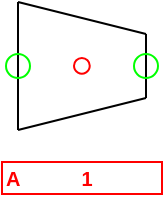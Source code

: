 <mxfile compressed="false" version="20.3.0" type="device">
  <diagram name="PE001A" id="zMS8EVR9pCceocfbsIl8">
    <mxGraphModel dx="782" dy="531" grid="1" gridSize="2" guides="1" tooltips="1" connect="1" arrows="1" fold="1" page="1" pageScale="1" pageWidth="1169" pageHeight="827" math="0" shadow="0">
      <root>
        <mxCell id="b17cYRabdl2ee6YxQxif-0" />
        <mxCell id="b17cYRabdl2ee6YxQxif-131" value="Label" style="" parent="b17cYRabdl2ee6YxQxif-0" />
        <object label="&lt;b&gt;%LabelIndex%&amp;nbsp; &amp;nbsp; &amp;nbsp; &amp;nbsp; &amp;nbsp; &amp;nbsp;%LabelLines%&lt;/b&gt;" placeholders="1" LabelLines="1" LabelIndex="A" id="b17cYRabdl2ee6YxQxif-132">
          <mxCell style="rounded=0;whiteSpace=wrap;html=1;fillColor=none;strokeColor=#FF0000;fontColor=#FF0000;fontSize=10;align=left;noLabel=0;" parent="b17cYRabdl2ee6YxQxif-131" vertex="1">
            <mxGeometry x="328" y="256" width="80" height="16" as="geometry" />
          </mxCell>
        </object>
        <object label="Symbol" Width="4" Height="4" UoM="mm" id="b17cYRabdl2ee6YxQxif-135">
          <mxCell style="locked=1;" parent="b17cYRabdl2ee6YxQxif-0" />
        </object>
        <mxCell id="zvCvbpzx3JxP-t3c3I3o-1" value="" style="endArrow=none;html=1;rounded=0;" parent="b17cYRabdl2ee6YxQxif-135" edge="1">
          <mxGeometry width="50" height="50" relative="1" as="geometry">
            <mxPoint x="400" y="224" as="sourcePoint" />
            <mxPoint x="400" y="192" as="targetPoint" />
          </mxGeometry>
        </mxCell>
        <mxCell id="zvCvbpzx3JxP-t3c3I3o-2" value="" style="endArrow=none;html=1;rounded=0;" parent="b17cYRabdl2ee6YxQxif-135" edge="1">
          <mxGeometry width="50" height="50" relative="1" as="geometry">
            <mxPoint x="336" y="240" as="sourcePoint" />
            <mxPoint x="336" y="176" as="targetPoint" />
          </mxGeometry>
        </mxCell>
        <mxCell id="zvCvbpzx3JxP-t3c3I3o-3" value="" style="endArrow=none;html=1;rounded=0;" parent="b17cYRabdl2ee6YxQxif-135" edge="1">
          <mxGeometry width="50" height="50" relative="1" as="geometry">
            <mxPoint x="400" y="192" as="sourcePoint" />
            <mxPoint x="336" y="176" as="targetPoint" />
          </mxGeometry>
        </mxCell>
        <mxCell id="zvCvbpzx3JxP-t3c3I3o-4" value="" style="endArrow=none;html=1;rounded=0;" parent="b17cYRabdl2ee6YxQxif-135" edge="1">
          <mxGeometry width="50" height="50" relative="1" as="geometry">
            <mxPoint x="400" y="224" as="sourcePoint" />
            <mxPoint x="336" y="240" as="targetPoint" />
          </mxGeometry>
        </mxCell>
        <mxCell id="b17cYRabdl2ee6YxQxif-124" value="Connection" style="" parent="b17cYRabdl2ee6YxQxif-0" />
        <object label="Connection" PipingConnector="Y" LabelConnector="N" SignalConnector="N" Direction="0" AuxiliaryConnector="N" id="b17cYRabdl2ee6YxQxif-125">
          <mxCell style="vsdxID=1407;fillColor=none;gradientColor=none;shape=stencil(rVFbDsIgEDwNnyQU4glqvcfGblsilmZBS28vZGMsxg9j/JvZmX1kR5g2TLCg0CpE8hdcbR8nYY5CaztPSDZmJEwnTDt4wpH8be6ZL1CcBV39vUxI3KdKh1YbswPTEzuBzlmiVGmKau9zUKM+jlJJQrJBko8QrZ+rrQ5oRJnXyMHBWElhRVx25ebnw/5zVvPFWRm83jxY5zilvf4eSy5xpKZ7AA==);strokeColor=#00FF00;strokeWidth=1;points=[[0.5,0.5,0,0,0]];labelBackgroundColor=none;rounded=0;html=1;whiteSpace=wrap;aspect=fixed;noLabel=1;snapToPoint=1;container=0;fontSize=16;" parent="b17cYRabdl2ee6YxQxif-124" vertex="1">
            <mxGeometry x="394" y="202" width="12" height="12" as="geometry" />
          </mxCell>
        </object>
        <object label="Connection" PipingConnector="Y" LabelConnector="N" SignalConnector="N" Direction="180" AuxiliaryConnector="N" id="b17cYRabdl2ee6YxQxif-126">
          <mxCell style="vsdxID=1407;fillColor=none;gradientColor=none;shape=stencil(rVFbDsIgEDwNnyQU4glqvcfGblsilmZBS28vZGMsxg9j/JvZmX1kR5g2TLCg0CpE8hdcbR8nYY5CaztPSDZmJEwnTDt4wpH8be6ZL1CcBV39vUxI3KdKh1YbswPTEzuBzlmiVGmKau9zUKM+jlJJQrJBko8QrZ+rrQ5oRJnXyMHBWElhRVx25ebnw/5zVvPFWRm83jxY5zilvf4eSy5xpKZ7AA==);strokeColor=#00FF00;strokeWidth=1;points=[[0.5,0.5,0,0,0]];labelBackgroundColor=none;rounded=0;html=1;whiteSpace=wrap;aspect=fixed;noLabel=1;snapToPoint=1;container=0;fontSize=16;" parent="b17cYRabdl2ee6YxQxif-124" vertex="1">
            <mxGeometry x="330" y="202" width="12" height="12" as="geometry" />
          </mxCell>
        </object>
        <mxCell id="b17cYRabdl2ee6YxQxif-133" value="Origo" style="locked=1;" parent="b17cYRabdl2ee6YxQxif-0" />
        <object label="origo" id="b17cYRabdl2ee6YxQxif-134">
          <mxCell style="vsdxID=1407;fillColor=none;gradientColor=none;shape=stencil(rVFbDsIgEDwNnyQU4glqvcfGblsilmZBS28vZGMsxg9j/JvZmX1kR5g2TLCg0CpE8hdcbR8nYY5CaztPSDZmJEwnTDt4wpH8be6ZL1CcBV39vUxI3KdKh1YbswPTEzuBzlmiVGmKau9zUKM+jlJJQrJBko8QrZ+rrQ5oRJnXyMHBWElhRVx25ebnw/5zVvPFWRm83jxY5zilvf4eSy5xpKZ7AA==);strokeColor=#ff0000;strokeWidth=1;points=[[0.5,0.5,0,0,0]];labelBackgroundColor=none;rounded=0;html=1;whiteSpace=wrap;aspect=fixed;noLabel=1;snapToPoint=1;" parent="b17cYRabdl2ee6YxQxif-133" vertex="1">
            <mxGeometry x="364" y="204" width="7.874" height="7.87" as="geometry" />
          </mxCell>
        </object>
      </root>
    </mxGraphModel>
  </diagram>
</mxfile>
